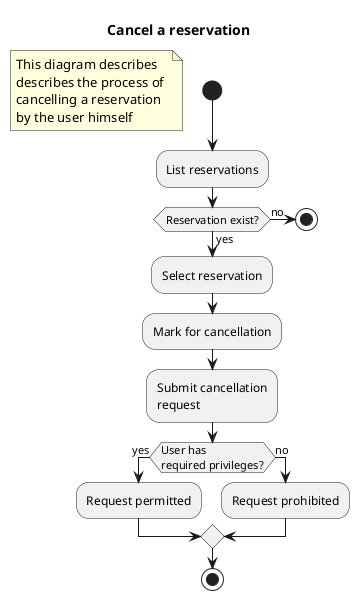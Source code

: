 @startuml

title Cancel a reservation

start

floating note left
    This diagram describes
    describes the process of 
    cancelling a reservation 
    by the user himself
end note

:List reservations;

if (Reservation exist?) then (yes)
    :Select reservation;
    :Mark for cancellation;

else (no)
    stop
endif

:Submit cancellation\nrequest;

if (User has\nrequired privileges?) then (yes)
    :Request permitted;
else (no)
    :Request prohibited;
endif

stop



@enduml